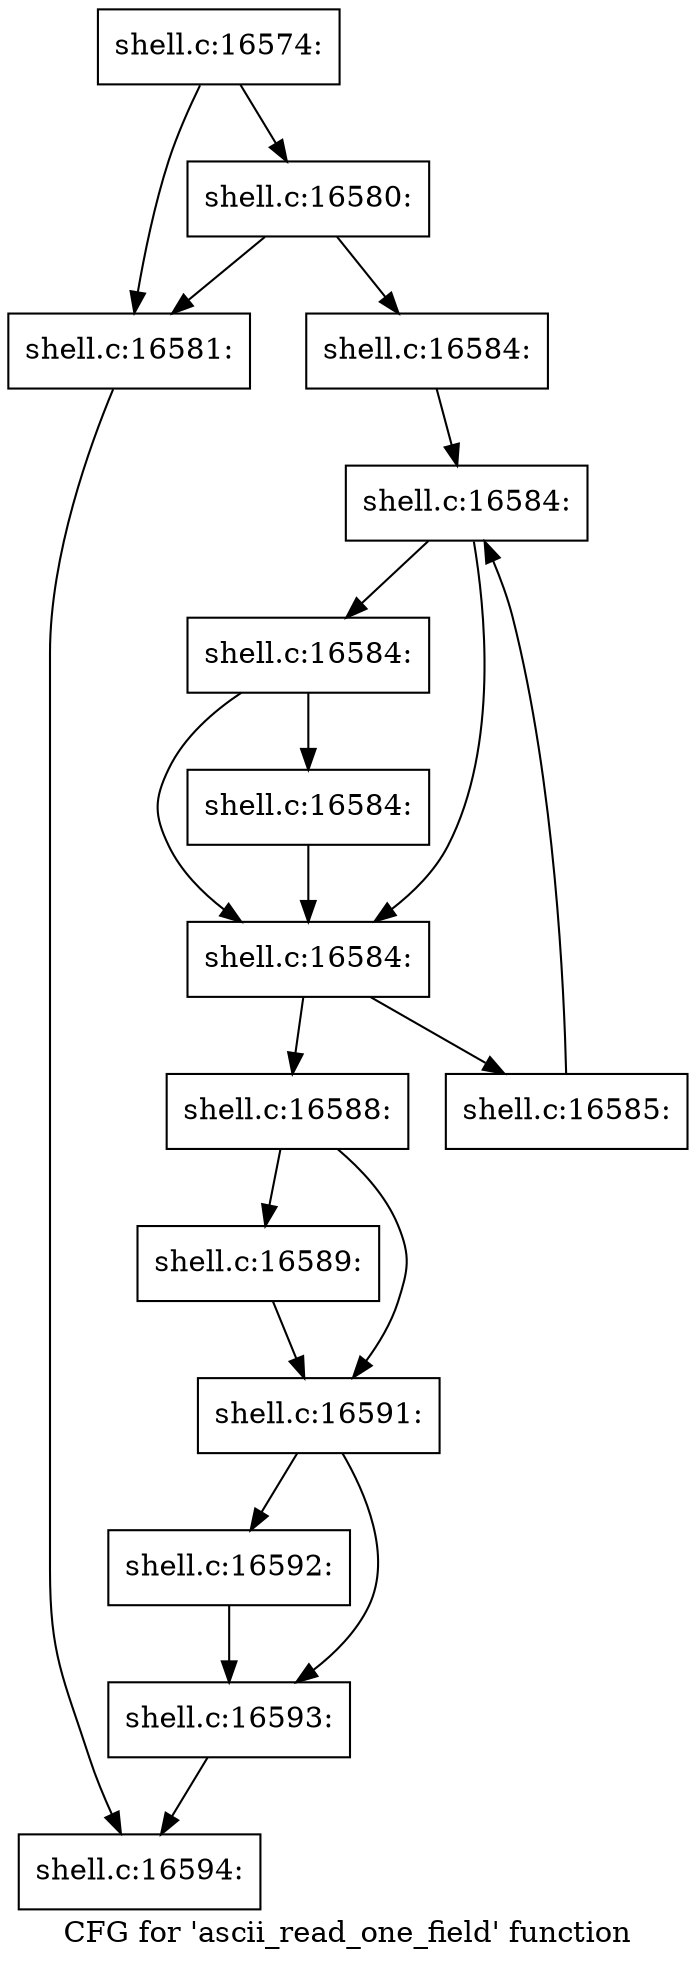 digraph "CFG for 'ascii_read_one_field' function" {
	label="CFG for 'ascii_read_one_field' function";

	Node0x5602772d8fd0 [shape=record,label="{shell.c:16574:}"];
	Node0x5602772d8fd0 -> Node0x5602772dc5d0;
	Node0x5602772d8fd0 -> Node0x5602772dc670;
	Node0x5602772dc670 [shape=record,label="{shell.c:16580:}"];
	Node0x5602772dc670 -> Node0x5602772dc5d0;
	Node0x5602772dc670 -> Node0x5602772dc620;
	Node0x5602772dc5d0 [shape=record,label="{shell.c:16581:}"];
	Node0x5602772dc5d0 -> Node0x5602772d9150;
	Node0x5602772dc620 [shape=record,label="{shell.c:16584:}"];
	Node0x5602772dc620 -> Node0x5602772dd020;
	Node0x5602772dd020 [shape=record,label="{shell.c:16584:}"];
	Node0x5602772dd020 -> Node0x5602772dd2a0;
	Node0x5602772dd020 -> Node0x5602772dd200;
	Node0x5602772dd2a0 [shape=record,label="{shell.c:16584:}"];
	Node0x5602772dd2a0 -> Node0x5602772dd250;
	Node0x5602772dd2a0 -> Node0x5602772dd200;
	Node0x5602772dd250 [shape=record,label="{shell.c:16584:}"];
	Node0x5602772dd250 -> Node0x5602772dd200;
	Node0x5602772dd200 [shape=record,label="{shell.c:16584:}"];
	Node0x5602772dd200 -> Node0x5602772ddc50;
	Node0x5602772dd200 -> Node0x5602772dd180;
	Node0x5602772ddc50 [shape=record,label="{shell.c:16585:}"];
	Node0x5602772ddc50 -> Node0x5602772dd020;
	Node0x5602772dd180 [shape=record,label="{shell.c:16588:}"];
	Node0x5602772dd180 -> Node0x5602772de5c0;
	Node0x5602772dd180 -> Node0x5602772de610;
	Node0x5602772de5c0 [shape=record,label="{shell.c:16589:}"];
	Node0x5602772de5c0 -> Node0x5602772de610;
	Node0x5602772de610 [shape=record,label="{shell.c:16591:}"];
	Node0x5602772de610 -> Node0x5602772df0f0;
	Node0x5602772de610 -> Node0x5602772df140;
	Node0x5602772df0f0 [shape=record,label="{shell.c:16592:}"];
	Node0x5602772df0f0 -> Node0x5602772df140;
	Node0x5602772df140 [shape=record,label="{shell.c:16593:}"];
	Node0x5602772df140 -> Node0x5602772d9150;
	Node0x5602772d9150 [shape=record,label="{shell.c:16594:}"];
}
